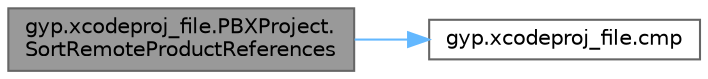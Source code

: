 digraph "gyp.xcodeproj_file.PBXProject.SortRemoteProductReferences"
{
 // LATEX_PDF_SIZE
  bgcolor="transparent";
  edge [fontname=Helvetica,fontsize=10,labelfontname=Helvetica,labelfontsize=10];
  node [fontname=Helvetica,fontsize=10,shape=box,height=0.2,width=0.4];
  rankdir="LR";
  Node1 [id="Node000001",label="gyp.xcodeproj_file.PBXProject.\lSortRemoteProductReferences",height=0.2,width=0.4,color="gray40", fillcolor="grey60", style="filled", fontcolor="black",tooltip=" "];
  Node1 -> Node2 [id="edge1_Node000001_Node000002",color="steelblue1",style="solid",tooltip=" "];
  Node2 [id="Node000002",label="gyp.xcodeproj_file.cmp",height=0.2,width=0.4,color="grey40", fillcolor="white", style="filled",URL="$namespacegyp_1_1xcodeproj__file.html#a9ec6d6e81c4bf8025f5ba0ec688e1767",tooltip=" "];
}
